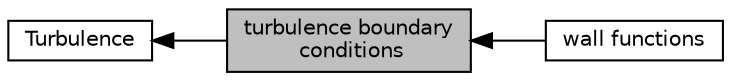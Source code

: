 digraph "turbulence boundary conditions"
{
  bgcolor="transparent";
  edge [fontname="Helvetica",fontsize="10",labelfontname="Helvetica",labelfontsize="10"];
  node [fontname="Helvetica",fontsize="10",shape=record];
  rankdir=LR;
  Node0 [label="turbulence boundary\l conditions",height=0.2,width=0.4,color="black", fillcolor="grey75", style="filled", fontcolor="black"];
  Node1 [label="Turbulence",height=0.2,width=0.4,color="black",URL="$a11115.html"];
  Node2 [label="wall functions",height=0.2,width=0.4,color="black",URL="$a11110.html"];
  Node1->Node0 [shape=plaintext, dir="back", style="solid"];
  Node0->Node2 [shape=plaintext, dir="back", style="solid"];
}
